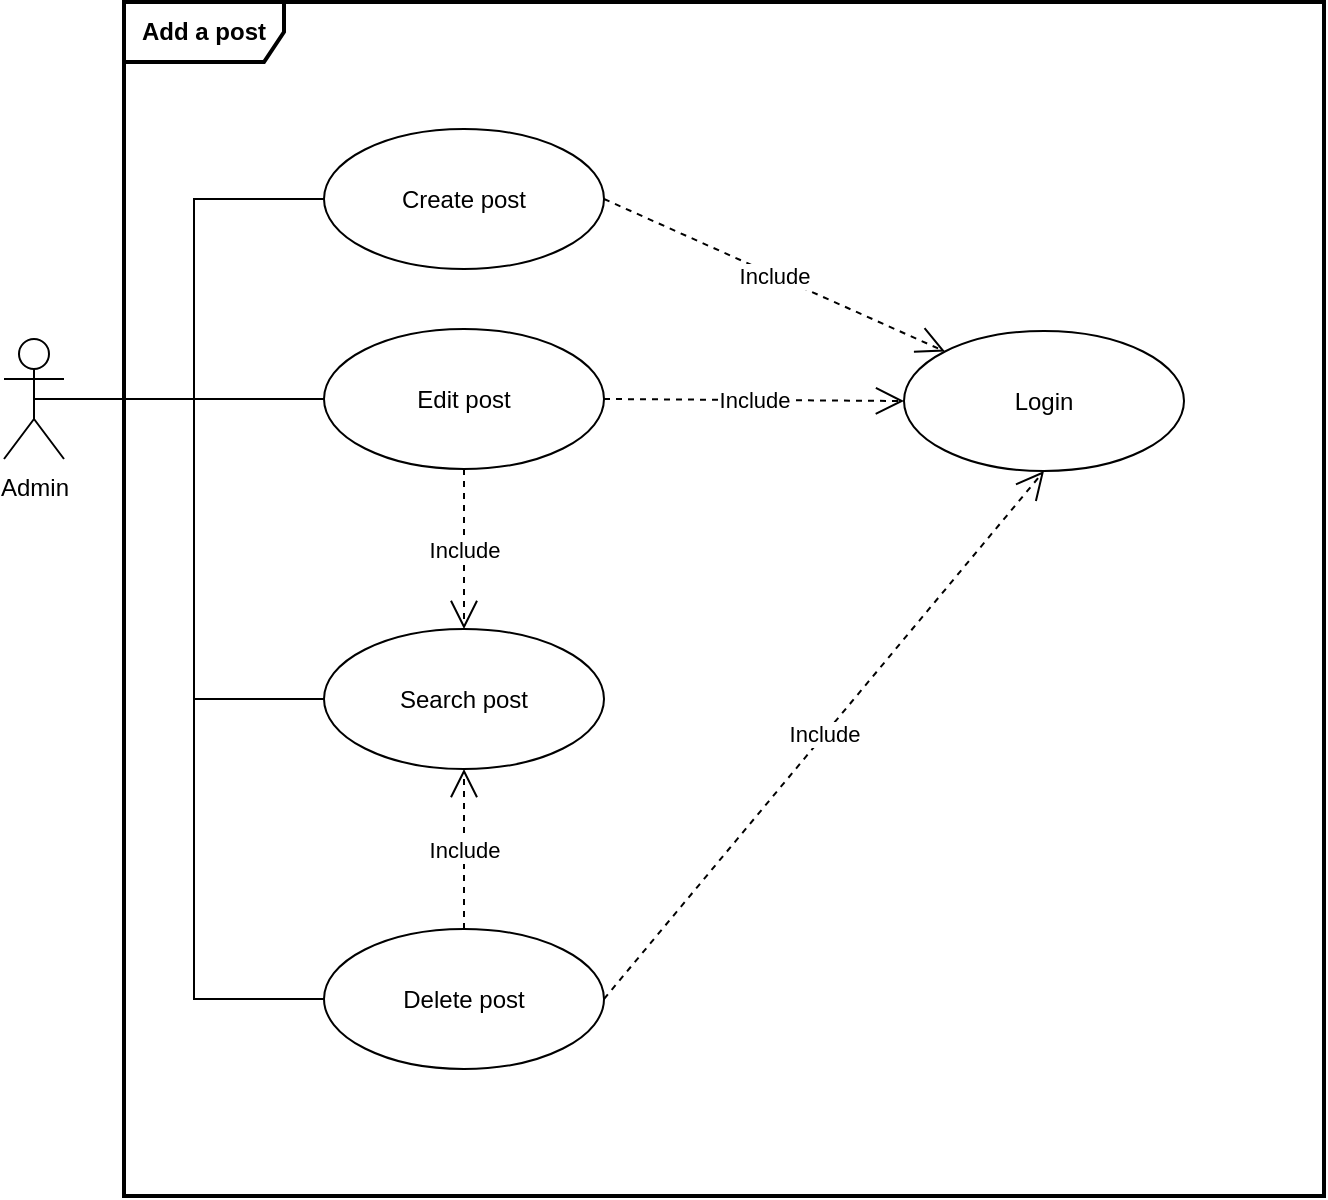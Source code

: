 <mxfile version="16.1.2" type="device" pages="7"><diagram id="f0m59UyX4XXk8T6lLft-" name="1-Use case - Add a post"><mxGraphModel dx="1422" dy="873" grid="1" gridSize="10" guides="1" tooltips="1" connect="1" arrows="1" fold="1" page="1" pageScale="1" pageWidth="827" pageHeight="1169" math="0" shadow="0"><root><mxCell id="6DKsoHw25dX94w_NEZeB-0"/><mxCell id="6DKsoHw25dX94w_NEZeB-1" parent="6DKsoHw25dX94w_NEZeB-0"/><mxCell id="6DKsoHw25dX94w_NEZeB-2" value="&lt;b&gt;Add a post&lt;/b&gt;" style="shape=umlFrame;whiteSpace=wrap;html=1;strokeWidth=2;width=80;height=30;" parent="6DKsoHw25dX94w_NEZeB-1" vertex="1"><mxGeometry x="120" y="43" width="600" height="597" as="geometry"/></mxCell><mxCell id="rr7lkaiJkXX8gv7BmYGH-1" value="Admin" style="shape=umlActor;verticalLabelPosition=bottom;verticalAlign=top;html=1;" parent="6DKsoHw25dX94w_NEZeB-1" vertex="1"><mxGeometry x="60" y="211.5" width="30" height="60" as="geometry"/></mxCell><mxCell id="bBP8XE8laNNLNXbJYFgu-1" value="Create post" style="ellipse;whiteSpace=wrap;html=1;" parent="6DKsoHw25dX94w_NEZeB-1" vertex="1"><mxGeometry x="220" y="106.5" width="140" height="70" as="geometry"/></mxCell><mxCell id="bBP8XE8laNNLNXbJYFgu-2" value="Edit post" style="ellipse;whiteSpace=wrap;html=1;" parent="6DKsoHw25dX94w_NEZeB-1" vertex="1"><mxGeometry x="220" y="206.5" width="140" height="70" as="geometry"/></mxCell><mxCell id="bBP8XE8laNNLNXbJYFgu-3" value="Delete post" style="ellipse;whiteSpace=wrap;html=1;" parent="6DKsoHw25dX94w_NEZeB-1" vertex="1"><mxGeometry x="220" y="506.5" width="140" height="70" as="geometry"/></mxCell><mxCell id="bBP8XE8laNNLNXbJYFgu-4" value="Login" style="ellipse;whiteSpace=wrap;html=1;" parent="6DKsoHw25dX94w_NEZeB-1" vertex="1"><mxGeometry x="510" y="207.5" width="140" height="70" as="geometry"/></mxCell><mxCell id="bBP8XE8laNNLNXbJYFgu-5" value="" style="endArrow=none;html=1;rounded=0;exitX=0.5;exitY=0.5;exitDx=0;exitDy=0;exitPerimeter=0;entryX=0;entryY=0.5;entryDx=0;entryDy=0;" parent="6DKsoHw25dX94w_NEZeB-1" source="rr7lkaiJkXX8gv7BmYGH-1" target="bBP8XE8laNNLNXbJYFgu-2" edge="1"><mxGeometry relative="1" as="geometry"><mxPoint x="80" y="236" as="sourcePoint"/><mxPoint x="240" y="236" as="targetPoint"/></mxGeometry></mxCell><mxCell id="bBP8XE8laNNLNXbJYFgu-6" value="" style="endArrow=none;html=1;rounded=0;exitX=0.5;exitY=0.5;exitDx=0;exitDy=0;exitPerimeter=0;entryX=0;entryY=0.5;entryDx=0;entryDy=0;edgeStyle=orthogonalEdgeStyle;" parent="6DKsoHw25dX94w_NEZeB-1" source="rr7lkaiJkXX8gv7BmYGH-1" target="bBP8XE8laNNLNXbJYFgu-1" edge="1"><mxGeometry relative="1" as="geometry"><mxPoint x="85" y="251.5" as="sourcePoint"/><mxPoint x="230" y="251.5" as="targetPoint"/></mxGeometry></mxCell><mxCell id="bBP8XE8laNNLNXbJYFgu-7" value="" style="endArrow=none;html=1;rounded=0;exitX=0.5;exitY=0.5;exitDx=0;exitDy=0;exitPerimeter=0;entryX=0;entryY=0.5;entryDx=0;entryDy=0;edgeStyle=orthogonalEdgeStyle;" parent="6DKsoHw25dX94w_NEZeB-1" source="rr7lkaiJkXX8gv7BmYGH-1" target="bBP8XE8laNNLNXbJYFgu-3" edge="1"><mxGeometry relative="1" as="geometry"><mxPoint x="85" y="251.5" as="sourcePoint"/><mxPoint x="230" y="151.5" as="targetPoint"/></mxGeometry></mxCell><mxCell id="bBP8XE8laNNLNXbJYFgu-8" value="Include" style="endArrow=open;endSize=12;dashed=1;html=1;rounded=0;endFill=0;entryX=0.5;entryY=1;entryDx=0;entryDy=0;exitX=1;exitY=0.5;exitDx=0;exitDy=0;" parent="6DKsoHw25dX94w_NEZeB-1" source="bBP8XE8laNNLNXbJYFgu-3" target="bBP8XE8laNNLNXbJYFgu-4" edge="1"><mxGeometry width="160" relative="1" as="geometry"><mxPoint x="330" y="416.5" as="sourcePoint"/><mxPoint x="490" y="416.5" as="targetPoint"/></mxGeometry></mxCell><mxCell id="bBP8XE8laNNLNXbJYFgu-9" value="Include" style="endArrow=open;endSize=12;dashed=1;html=1;rounded=0;endFill=0;entryX=0;entryY=0.5;entryDx=0;entryDy=0;exitX=1;exitY=0.5;exitDx=0;exitDy=0;" parent="6DKsoHw25dX94w_NEZeB-1" source="bBP8XE8laNNLNXbJYFgu-2" target="bBP8XE8laNNLNXbJYFgu-4" edge="1"><mxGeometry width="160" relative="1" as="geometry"><mxPoint x="370" y="351.5" as="sourcePoint"/><mxPoint x="520" y="246.5" as="targetPoint"/></mxGeometry></mxCell><mxCell id="bBP8XE8laNNLNXbJYFgu-10" value="Include" style="endArrow=open;endSize=12;dashed=1;html=1;rounded=0;endFill=0;entryX=0;entryY=0;entryDx=0;entryDy=0;exitX=1;exitY=0.5;exitDx=0;exitDy=0;" parent="6DKsoHw25dX94w_NEZeB-1" source="bBP8XE8laNNLNXbJYFgu-1" target="bBP8XE8laNNLNXbJYFgu-4" edge="1"><mxGeometry width="160" relative="1" as="geometry"><mxPoint x="370" y="251.5" as="sourcePoint"/><mxPoint x="520" y="252.5" as="targetPoint"/></mxGeometry></mxCell><mxCell id="bBP8XE8laNNLNXbJYFgu-11" value="Search post" style="ellipse;whiteSpace=wrap;html=1;" parent="6DKsoHw25dX94w_NEZeB-1" vertex="1"><mxGeometry x="220" y="356.5" width="140" height="70" as="geometry"/></mxCell><mxCell id="bBP8XE8laNNLNXbJYFgu-12" value="" style="endArrow=none;html=1;rounded=0;exitX=0.5;exitY=0.5;exitDx=0;exitDy=0;exitPerimeter=0;entryX=0;entryY=0.5;entryDx=0;entryDy=0;edgeStyle=orthogonalEdgeStyle;" parent="6DKsoHw25dX94w_NEZeB-1" source="rr7lkaiJkXX8gv7BmYGH-1" target="bBP8XE8laNNLNXbJYFgu-11" edge="1"><mxGeometry relative="1" as="geometry"><mxPoint x="330" y="416.5" as="sourcePoint"/><mxPoint x="490" y="416.5" as="targetPoint"/></mxGeometry></mxCell><mxCell id="bBP8XE8laNNLNXbJYFgu-13" value="Include" style="endArrow=open;endSize=12;dashed=1;html=1;rounded=0;endFill=0;entryX=0.5;entryY=0;entryDx=0;entryDy=0;exitX=0.5;exitY=1;exitDx=0;exitDy=0;" parent="6DKsoHw25dX94w_NEZeB-1" source="bBP8XE8laNNLNXbJYFgu-2" target="bBP8XE8laNNLNXbJYFgu-11" edge="1"><mxGeometry width="160" relative="1" as="geometry"><mxPoint x="370" y="251.5" as="sourcePoint"/><mxPoint x="520" y="252.5" as="targetPoint"/></mxGeometry></mxCell><mxCell id="bl2ID4yNLOf_Ut9JxHFP-0" value="Include" style="endArrow=open;endSize=12;dashed=1;html=1;rounded=0;endFill=0;entryX=0.5;entryY=1;entryDx=0;entryDy=0;exitX=0.5;exitY=0;exitDx=0;exitDy=0;" edge="1" parent="6DKsoHw25dX94w_NEZeB-1" source="bBP8XE8laNNLNXbJYFgu-3" target="bBP8XE8laNNLNXbJYFgu-11"><mxGeometry width="160" relative="1" as="geometry"><mxPoint x="300" y="286.5" as="sourcePoint"/><mxPoint x="300" y="366.5" as="targetPoint"/></mxGeometry></mxCell></root></mxGraphModel></diagram><diagram id="Sw7qoORyPijt-ea3zrP9" name="2-Use case - Add a comment"><mxGraphModel dx="1673" dy="1027" grid="1" gridSize="10" guides="1" tooltips="1" connect="1" arrows="1" fold="1" page="1" pageScale="1" pageWidth="827" pageHeight="1169" math="0" shadow="0"><root><mxCell id="0"/><mxCell id="1" parent="0"/><mxCell id="Y88QYffkHkzZoUYoO5hG-2" value="&lt;b&gt;Add a comment&lt;/b&gt;" style="shape=umlFrame;whiteSpace=wrap;html=1;width=110;height=40;strokeWidth=2;" parent="1" vertex="1"><mxGeometry x="120" y="20" width="640" height="660" as="geometry"/></mxCell><mxCell id="Y88QYffkHkzZoUYoO5hG-3" value="User" style="shape=umlActor;verticalLabelPosition=bottom;verticalAlign=top;html=1;" parent="1" vertex="1"><mxGeometry x="40" y="105" width="30" height="60" as="geometry"/></mxCell><mxCell id="Y88QYffkHkzZoUYoO5hG-4" value="Admin" style="shape=umlActor;verticalLabelPosition=bottom;verticalAlign=top;html=1;" parent="1" vertex="1"><mxGeometry x="40" y="395" width="30" height="60" as="geometry"/></mxCell><mxCell id="Y88QYffkHkzZoUYoO5hG-7" value="Comment post" style="ellipse;whiteSpace=wrap;html=1;" parent="1" vertex="1"><mxGeometry x="200" y="250" width="140" height="70" as="geometry"/></mxCell><mxCell id="Y88QYffkHkzZoUYoO5hG-8" value="Include" style="endArrow=open;endSize=12;dashed=1;html=1;rounded=0;exitX=1;exitY=0.5;exitDx=0;exitDy=0;entryX=0;entryY=0;entryDx=0;entryDy=0;" parent="1" source="Y88QYffkHkzZoUYoO5hG-7" target="Y88QYffkHkzZoUYoO5hG-10" edge="1"><mxGeometry width="160" relative="1" as="geometry"><mxPoint x="320" y="157" as="sourcePoint"/><mxPoint x="480" y="157" as="targetPoint"/></mxGeometry></mxCell><mxCell id="Y88QYffkHkzZoUYoO5hG-10" value="Log in" style="ellipse;whiteSpace=wrap;html=1;" parent="1" vertex="1"><mxGeometry x="570" y="290" width="140" height="70" as="geometry"/></mxCell><mxCell id="Y88QYffkHkzZoUYoO5hG-17" value="Valid and publish post&lt;br&gt;or not" style="ellipse;whiteSpace=wrap;html=1;" parent="1" vertex="1"><mxGeometry x="200" y="390" width="140" height="70" as="geometry"/></mxCell><mxCell id="Y88QYffkHkzZoUYoO5hG-18" value="Include" style="endArrow=open;endSize=12;dashed=1;html=1;rounded=0;exitX=1;exitY=0.5;exitDx=0;exitDy=0;entryX=0;entryY=0.5;entryDx=0;entryDy=0;" parent="1" source="Y88QYffkHkzZoUYoO5hG-17" target="Y88QYffkHkzZoUYoO5hG-10" edge="1"><mxGeometry width="160" relative="1" as="geometry"><mxPoint x="350" y="182" as="sourcePoint"/><mxPoint x="588.235" y="245.529" as="targetPoint"/></mxGeometry></mxCell><mxCell id="Y88QYffkHkzZoUYoO5hG-24" value="Include" style="endArrow=open;endSize=12;dashed=1;html=1;rounded=0;exitX=0.5;exitY=1;exitDx=0;exitDy=0;entryX=0.5;entryY=0;entryDx=0;entryDy=0;" parent="1" source="Y88QYffkHkzZoUYoO5hG-7" target="Y88QYffkHkzZoUYoO5hG-17" edge="1"><mxGeometry width="160" relative="1" as="geometry"><mxPoint x="350" y="407" as="sourcePoint"/><mxPoint x="270" y="346" as="targetPoint"/></mxGeometry></mxCell><mxCell id="Y88QYffkHkzZoUYoO5hG-26" value="" style="endArrow=none;html=1;rounded=0;exitX=0.5;exitY=0.5;exitDx=0;exitDy=0;exitPerimeter=0;entryX=0;entryY=0.5;entryDx=0;entryDy=0;" parent="1" source="Y88QYffkHkzZoUYoO5hG-4" target="Y88QYffkHkzZoUYoO5hG-17" edge="1"><mxGeometry relative="1" as="geometry"><mxPoint x="80" y="424.5" as="sourcePoint"/><mxPoint x="240" y="424.5" as="targetPoint"/></mxGeometry></mxCell><mxCell id="Y88QYffkHkzZoUYoO5hG-30" value="Include" style="endArrow=open;endSize=12;dashed=1;html=1;rounded=0;exitX=0.5;exitY=1;exitDx=0;exitDy=0;entryX=0.5;entryY=0;entryDx=0;entryDy=0;" parent="1" source="Y88QYffkHkzZoUYoO5hG-10" target="Y88QYffkHkzZoUYoO5hG-31" edge="1"><mxGeometry width="160" relative="1" as="geometry"><mxPoint x="350" y="182" as="sourcePoint"/><mxPoint x="588.235" y="245.529" as="targetPoint"/></mxGeometry></mxCell><mxCell id="Y88QYffkHkzZoUYoO5hG-31" value="Register" style="ellipse;whiteSpace=wrap;html=1;" parent="1" vertex="1"><mxGeometry x="490" y="470" width="140" height="70" as="geometry"/></mxCell><mxCell id="Y88QYffkHkzZoUYoO5hG-32" value="Find post" style="ellipse;whiteSpace=wrap;html=1;" parent="1" vertex="1"><mxGeometry x="200" y="100" width="140" height="70" as="geometry"/></mxCell><mxCell id="Y88QYffkHkzZoUYoO5hG-33" value="" style="endArrow=none;html=1;rounded=0;exitX=0;exitY=0.5;exitDx=0;exitDy=0;entryX=0.5;entryY=0.5;entryDx=0;entryDy=0;entryPerimeter=0;" parent="1" edge="1"><mxGeometry relative="1" as="geometry"><mxPoint x="200" y="134.86" as="sourcePoint"/><mxPoint x="55" y="134.86" as="targetPoint"/></mxGeometry></mxCell><mxCell id="Y88QYffkHkzZoUYoO5hG-35" value="" style="endArrow=none;endFill=0;endSize=12;html=1;rounded=0;startArrow=block;startFill=0;" parent="1" edge="1"><mxGeometry width="160" relative="1" as="geometry"><mxPoint x="55" y="200" as="sourcePoint"/><mxPoint x="55" y="390" as="targetPoint"/></mxGeometry></mxCell><mxCell id="l0FPTr7uaK9i5vfGM48Y-1" value="Include" style="endArrow=open;endSize=12;dashed=1;html=1;rounded=0;exitX=0.5;exitY=0;exitDx=0;exitDy=0;entryX=0.5;entryY=1;entryDx=0;entryDy=0;" edge="1" parent="1" source="Y88QYffkHkzZoUYoO5hG-7" target="Y88QYffkHkzZoUYoO5hG-32"><mxGeometry width="160" relative="1" as="geometry"><mxPoint x="280" y="300" as="sourcePoint"/><mxPoint x="280" y="400" as="targetPoint"/></mxGeometry></mxCell><mxCell id="l0FPTr7uaK9i5vfGM48Y-2" value="Include" style="endArrow=open;endSize=12;dashed=1;html=1;rounded=0;exitX=0.5;exitY=1;exitDx=0;exitDy=0;entryX=0.5;entryY=0;entryDx=0;entryDy=0;" edge="1" parent="1" source="Y88QYffkHkzZoUYoO5hG-17" target="l0FPTr7uaK9i5vfGM48Y-3"><mxGeometry width="160" relative="1" as="geometry"><mxPoint x="280" y="330" as="sourcePoint"/><mxPoint x="280" y="400" as="targetPoint"/></mxGeometry></mxCell><mxCell id="l0FPTr7uaK9i5vfGM48Y-3" value="Find post" style="ellipse;whiteSpace=wrap;html=1;" vertex="1" parent="1"><mxGeometry x="200" y="530" width="140" height="70" as="geometry"/></mxCell></root></mxGraphModel></diagram><diagram id="ai9F23J2O39Jescx__qZ" name="3-Use case - Update profile"><mxGraphModel dx="1422" dy="873" grid="1" gridSize="10" guides="1" tooltips="1" connect="1" arrows="1" fold="1" page="1" pageScale="1" pageWidth="827" pageHeight="1169" math="0" shadow="0"><root><mxCell id="_XO8HXPQD_3vt5-NEJcq-0"/><mxCell id="_XO8HXPQD_3vt5-NEJcq-1" parent="_XO8HXPQD_3vt5-NEJcq-0"/><mxCell id="p0k_WzCfFiPPjcZFIVW3-0" value="&lt;b&gt;Update profile&lt;/b&gt;" style="shape=umlFrame;whiteSpace=wrap;html=1;width=110;height=40;strokeWidth=2;" vertex="1" parent="_XO8HXPQD_3vt5-NEJcq-1"><mxGeometry x="120" y="20" width="600" height="580" as="geometry"/></mxCell><mxCell id="wOLpGWkudcbO7koPj80c-0" value="Admin" style="shape=umlActor;verticalLabelPosition=bottom;verticalAlign=top;html=1;" vertex="1" parent="_XO8HXPQD_3vt5-NEJcq-1"><mxGeometry x="50" y="285" width="30" height="60" as="geometry"/></mxCell><mxCell id="IO57Pa2uxEL5OrlIlOMr-0" value="Update lastname / firstname" style="ellipse;whiteSpace=wrap;html=1;strokeWidth=1;" vertex="1" parent="_XO8HXPQD_3vt5-NEJcq-1"><mxGeometry x="204" y="480" width="140" height="70" as="geometry"/></mxCell><mxCell id="IO57Pa2uxEL5OrlIlOMr-1" value="Update logo / profile picture" style="ellipse;whiteSpace=wrap;html=1;strokeWidth=1;" vertex="1" parent="_XO8HXPQD_3vt5-NEJcq-1"><mxGeometry x="204" y="280" width="140" height="70" as="geometry"/></mxCell><mxCell id="IO57Pa2uxEL5OrlIlOMr-2" value="Update tagline" style="ellipse;whiteSpace=wrap;html=1;strokeWidth=1;" vertex="1" parent="_XO8HXPQD_3vt5-NEJcq-1"><mxGeometry x="204" y="380" width="140" height="70" as="geometry"/></mxCell><mxCell id="IO57Pa2uxEL5OrlIlOMr-3" value="Update CV url" style="ellipse;whiteSpace=wrap;html=1;strokeWidth=1;" vertex="1" parent="_XO8HXPQD_3vt5-NEJcq-1"><mxGeometry x="204" y="80" width="140" height="70" as="geometry"/></mxCell><mxCell id="IO57Pa2uxEL5OrlIlOMr-4" value="Update socials &lt;br&gt;networks url" style="ellipse;whiteSpace=wrap;html=1;strokeWidth=1;" vertex="1" parent="_XO8HXPQD_3vt5-NEJcq-1"><mxGeometry x="204" y="180" width="140" height="70" as="geometry"/></mxCell><mxCell id="IO57Pa2uxEL5OrlIlOMr-5" value="" style="endArrow=none;html=1;rounded=0;exitX=0.5;exitY=0.5;exitDx=0;exitDy=0;exitPerimeter=0;entryX=0;entryY=0.5;entryDx=0;entryDy=0;edgeStyle=orthogonalEdgeStyle;" edge="1" parent="_XO8HXPQD_3vt5-NEJcq-1" source="wOLpGWkudcbO7koPj80c-0" target="IO57Pa2uxEL5OrlIlOMr-1"><mxGeometry relative="1" as="geometry"><mxPoint x="160" y="365" as="sourcePoint"/><mxPoint x="320" y="365" as="targetPoint"/></mxGeometry></mxCell><mxCell id="IO57Pa2uxEL5OrlIlOMr-6" value="" style="endArrow=none;html=1;rounded=0;entryX=0;entryY=0.5;entryDx=0;entryDy=0;exitX=0.5;exitY=0.5;exitDx=0;exitDy=0;exitPerimeter=0;edgeStyle=orthogonalEdgeStyle;" edge="1" parent="_XO8HXPQD_3vt5-NEJcq-1" source="wOLpGWkudcbO7koPj80c-0" target="IO57Pa2uxEL5OrlIlOMr-4"><mxGeometry relative="1" as="geometry"><mxPoint x="330" y="440" as="sourcePoint"/><mxPoint x="490" y="440" as="targetPoint"/></mxGeometry></mxCell><mxCell id="IO57Pa2uxEL5OrlIlOMr-7" value="" style="endArrow=none;html=1;rounded=0;entryX=0;entryY=0.5;entryDx=0;entryDy=0;exitX=0.5;exitY=0.5;exitDx=0;exitDy=0;exitPerimeter=0;edgeStyle=orthogonalEdgeStyle;" edge="1" parent="_XO8HXPQD_3vt5-NEJcq-1" source="wOLpGWkudcbO7koPj80c-0" target="IO57Pa2uxEL5OrlIlOMr-2"><mxGeometry relative="1" as="geometry"><mxPoint x="75" y="325" as="sourcePoint"/><mxPoint x="214" y="225" as="targetPoint"/></mxGeometry></mxCell><mxCell id="IO57Pa2uxEL5OrlIlOMr-8" value="" style="endArrow=none;html=1;rounded=0;entryX=0;entryY=0.5;entryDx=0;entryDy=0;exitX=0.5;exitY=0.5;exitDx=0;exitDy=0;exitPerimeter=0;edgeStyle=orthogonalEdgeStyle;" edge="1" parent="_XO8HXPQD_3vt5-NEJcq-1" source="wOLpGWkudcbO7koPj80c-0" target="IO57Pa2uxEL5OrlIlOMr-0"><mxGeometry relative="1" as="geometry"><mxPoint x="75" y="325" as="sourcePoint"/><mxPoint x="220" y="425" as="targetPoint"/></mxGeometry></mxCell><mxCell id="IO57Pa2uxEL5OrlIlOMr-9" value="" style="endArrow=none;html=1;rounded=0;entryX=0;entryY=0.5;entryDx=0;entryDy=0;exitX=0.5;exitY=0.5;exitDx=0;exitDy=0;exitPerimeter=0;edgeStyle=orthogonalEdgeStyle;" edge="1" parent="_XO8HXPQD_3vt5-NEJcq-1" source="wOLpGWkudcbO7koPj80c-0" target="IO57Pa2uxEL5OrlIlOMr-3"><mxGeometry relative="1" as="geometry"><mxPoint x="75" y="325" as="sourcePoint"/><mxPoint x="220" y="525" as="targetPoint"/></mxGeometry></mxCell><mxCell id="IO57Pa2uxEL5OrlIlOMr-10" value="Access admin &lt;br&gt;dashboard" style="ellipse;whiteSpace=wrap;html=1;strokeWidth=1;" vertex="1" parent="_XO8HXPQD_3vt5-NEJcq-1"><mxGeometry x="430" y="280" width="140" height="70" as="geometry"/></mxCell><mxCell id="IO57Pa2uxEL5OrlIlOMr-11" value="Include" style="endArrow=open;endSize=12;dashed=1;html=1;rounded=0;exitX=1;exitY=0.5;exitDx=0;exitDy=0;entryX=0.5;entryY=0;entryDx=0;entryDy=0;" edge="1" parent="_XO8HXPQD_3vt5-NEJcq-1" source="IO57Pa2uxEL5OrlIlOMr-3" target="IO57Pa2uxEL5OrlIlOMr-10"><mxGeometry width="160" relative="1" as="geometry"><mxPoint x="330" y="430" as="sourcePoint"/><mxPoint x="490" y="430" as="targetPoint"/></mxGeometry></mxCell><mxCell id="IO57Pa2uxEL5OrlIlOMr-12" value="Include" style="endArrow=open;endSize=12;dashed=1;html=1;rounded=0;exitX=1;exitY=0.5;exitDx=0;exitDy=0;entryX=0;entryY=0;entryDx=0;entryDy=0;" edge="1" parent="_XO8HXPQD_3vt5-NEJcq-1" source="IO57Pa2uxEL5OrlIlOMr-4" target="IO57Pa2uxEL5OrlIlOMr-10"><mxGeometry width="160" relative="1" as="geometry"><mxPoint x="354" y="125" as="sourcePoint"/><mxPoint x="510" y="290" as="targetPoint"/></mxGeometry></mxCell><mxCell id="IO57Pa2uxEL5OrlIlOMr-13" value="Include" style="endArrow=open;endSize=12;dashed=1;html=1;rounded=0;exitX=1;exitY=0.5;exitDx=0;exitDy=0;entryX=0;entryY=0.5;entryDx=0;entryDy=0;" edge="1" parent="_XO8HXPQD_3vt5-NEJcq-1" source="IO57Pa2uxEL5OrlIlOMr-1" target="IO57Pa2uxEL5OrlIlOMr-10"><mxGeometry width="160" relative="1" as="geometry"><mxPoint x="354" y="225" as="sourcePoint"/><mxPoint x="460.503" y="300.251" as="targetPoint"/></mxGeometry></mxCell><mxCell id="IO57Pa2uxEL5OrlIlOMr-14" value="Include" style="endArrow=open;endSize=12;dashed=1;html=1;rounded=0;exitX=1;exitY=0.5;exitDx=0;exitDy=0;entryX=0;entryY=1;entryDx=0;entryDy=0;" edge="1" parent="_XO8HXPQD_3vt5-NEJcq-1" source="IO57Pa2uxEL5OrlIlOMr-2" target="IO57Pa2uxEL5OrlIlOMr-10"><mxGeometry width="160" relative="1" as="geometry"><mxPoint x="354" y="325" as="sourcePoint"/><mxPoint x="440" y="325" as="targetPoint"/></mxGeometry></mxCell><mxCell id="IO57Pa2uxEL5OrlIlOMr-15" value="Include" style="endArrow=open;endSize=12;dashed=1;html=1;rounded=0;exitX=1;exitY=0.5;exitDx=0;exitDy=0;entryX=0.5;entryY=1;entryDx=0;entryDy=0;" edge="1" parent="_XO8HXPQD_3vt5-NEJcq-1" source="IO57Pa2uxEL5OrlIlOMr-0" target="IO57Pa2uxEL5OrlIlOMr-10"><mxGeometry width="160" relative="1" as="geometry"><mxPoint x="354" y="425" as="sourcePoint"/><mxPoint x="460.503" y="349.749" as="targetPoint"/></mxGeometry></mxCell><mxCell id="IO57Pa2uxEL5OrlIlOMr-16" value="Include" style="endArrow=open;endSize=12;dashed=1;html=1;rounded=0;exitX=1;exitY=0;exitDx=0;exitDy=0;entryX=0.5;entryY=1;entryDx=0;entryDy=0;" edge="1" parent="_XO8HXPQD_3vt5-NEJcq-1" source="IO57Pa2uxEL5OrlIlOMr-10" target="IO57Pa2uxEL5OrlIlOMr-17"><mxGeometry width="160" relative="1" as="geometry"><mxPoint x="354" y="325" as="sourcePoint"/><mxPoint x="440" y="325" as="targetPoint"/></mxGeometry></mxCell><mxCell id="IO57Pa2uxEL5OrlIlOMr-17" value="Login" style="ellipse;whiteSpace=wrap;html=1;strokeWidth=1;" vertex="1" parent="_XO8HXPQD_3vt5-NEJcq-1"><mxGeometry x="550" y="140" width="140" height="70" as="geometry"/></mxCell></root></mxGraphModel></diagram><diagram id="eC-6JnDmUxsPD_PhaU3l" name="4-Sequence diagram - Add a post"><mxGraphModel dx="981" dy="602" grid="1" gridSize="10" guides="1" tooltips="1" connect="1" arrows="1" fold="1" page="1" pageScale="1" pageWidth="827" pageHeight="1169" math="0" shadow="0"><root><mxCell id="brqWUkC3irDhE1S2QIGh-0"/><mxCell id="brqWUkC3irDhE1S2QIGh-1" parent="brqWUkC3irDhE1S2QIGh-0"/><mxCell id="RYUsw-86s8kyvDp440Hq-1" value="" style="shape=umlLifeline;participant=umlActor;perimeter=lifelinePerimeter;whiteSpace=wrap;html=1;container=1;collapsible=0;recursiveResize=0;verticalAlign=top;spacingTop=36;outlineConnect=0;strokeWidth=1;" vertex="1" parent="brqWUkC3irDhE1S2QIGh-1"><mxGeometry x="141" y="90" width="20" height="930" as="geometry"/></mxCell><mxCell id="AQNA0blqvMLty4oz0Igg-2" value="" style="html=1;points=[];perimeter=orthogonalPerimeter;strokeWidth=1;" vertex="1" parent="RYUsw-86s8kyvDp440Hq-1"><mxGeometry x="5" y="80" width="10" height="80" as="geometry"/></mxCell><mxCell id="o1nZzejRYdKS4y2njN4r-15" value="" style="html=1;points=[];perimeter=orthogonalPerimeter;strokeWidth=1;" vertex="1" parent="RYUsw-86s8kyvDp440Hq-1"><mxGeometry x="5" y="660.24" width="10" height="80" as="geometry"/></mxCell><mxCell id="o1nZzejRYdKS4y2njN4r-16" value="" style="html=1;points=[];perimeter=orthogonalPerimeter;strokeWidth=1;" vertex="1" parent="RYUsw-86s8kyvDp440Hq-1"><mxGeometry x="269" y="660.24" width="10" height="80" as="geometry"/></mxCell><mxCell id="o1nZzejRYdKS4y2njN4r-17" value="8. Search post" style="html=1;verticalAlign=bottom;endArrow=block;entryX=0;entryY=0;rounded=0;exitX=1.028;exitY=-0.003;exitDx=0;exitDy=0;exitPerimeter=0;" edge="1" parent="RYUsw-86s8kyvDp440Hq-1" source="o1nZzejRYdKS4y2njN4r-15" target="o1nZzejRYdKS4y2njN4r-16"><mxGeometry relative="1" as="geometry"><mxPoint x="200" y="660.24" as="sourcePoint"/></mxGeometry></mxCell><mxCell id="o1nZzejRYdKS4y2njN4r-18" value="9. Post found" style="html=1;verticalAlign=bottom;endArrow=open;dashed=1;endSize=8;exitX=0;exitY=0.95;rounded=0;entryX=0.972;entryY=0.949;entryDx=0;entryDy=0;entryPerimeter=0;" edge="1" parent="RYUsw-86s8kyvDp440Hq-1" source="o1nZzejRYdKS4y2njN4r-16" target="o1nZzejRYdKS4y2njN4r-15"><mxGeometry relative="1" as="geometry"><mxPoint x="200" y="736.24" as="targetPoint"/></mxGeometry></mxCell><mxCell id="o1nZzejRYdKS4y2njN4r-19" value="" style="html=1;points=[];perimeter=orthogonalPerimeter;strokeWidth=1;" vertex="1" parent="RYUsw-86s8kyvDp440Hq-1"><mxGeometry x="5" y="770.24" width="10" height="80" as="geometry"/></mxCell><mxCell id="o1nZzejRYdKS4y2njN4r-20" value="" style="html=1;points=[];perimeter=orthogonalPerimeter;strokeWidth=1;" vertex="1" parent="RYUsw-86s8kyvDp440Hq-1"><mxGeometry x="269" y="770.24" width="10" height="80" as="geometry"/></mxCell><mxCell id="o1nZzejRYdKS4y2njN4r-21" value="10. Delete post" style="html=1;verticalAlign=bottom;endArrow=block;entryX=0;entryY=0;rounded=0;exitX=1.028;exitY=-0.003;exitDx=0;exitDy=0;exitPerimeter=0;" edge="1" parent="RYUsw-86s8kyvDp440Hq-1" source="o1nZzejRYdKS4y2njN4r-19" target="o1nZzejRYdKS4y2njN4r-20"><mxGeometry relative="1" as="geometry"><mxPoint x="200" y="770.24" as="sourcePoint"/></mxGeometry></mxCell><mxCell id="o1nZzejRYdKS4y2njN4r-22" value="11. Post deleted" style="html=1;verticalAlign=bottom;endArrow=open;dashed=1;endSize=8;exitX=0;exitY=0.95;rounded=0;entryX=0.972;entryY=0.949;entryDx=0;entryDy=0;entryPerimeter=0;" edge="1" parent="RYUsw-86s8kyvDp440Hq-1" source="o1nZzejRYdKS4y2njN4r-20" target="o1nZzejRYdKS4y2njN4r-19"><mxGeometry relative="1" as="geometry"><mxPoint x="200" y="846.24" as="targetPoint"/></mxGeometry></mxCell><mxCell id="AQNA0blqvMLty4oz0Igg-3" value="" style="html=1;points=[];perimeter=orthogonalPerimeter;strokeWidth=1;" vertex="1" parent="brqWUkC3irDhE1S2QIGh-1"><mxGeometry x="156" y="190" width="10" height="40" as="geometry"/></mxCell><mxCell id="AQNA0blqvMLty4oz0Igg-4" value="1. Login" style="edgeStyle=orthogonalEdgeStyle;html=1;align=left;spacingLeft=2;endArrow=block;rounded=0;entryX=1;entryY=0;" edge="1" parent="brqWUkC3irDhE1S2QIGh-1"><mxGeometry relative="1" as="geometry"><mxPoint x="156" y="170" as="sourcePoint"/><Array as="points"><mxPoint x="186" y="170"/></Array><mxPoint x="163.5" y="190" as="targetPoint"/></mxGeometry></mxCell><mxCell id="jlLZkJN6LQEJ1ZwJu0rV-0" value="&lt;b&gt;Add a post&lt;/b&gt;" style="shape=umlFrame;whiteSpace=wrap;html=1;strokeWidth=2;width=80;height=30;" vertex="1" parent="brqWUkC3irDhE1S2QIGh-1"><mxGeometry x="20" y="10" width="510" height="1010" as="geometry"/></mxCell><mxCell id="AQNA0blqvMLty4oz0Igg-0" value="&lt;b&gt;opt&lt;/b&gt; if is not login" style="shape=umlFrame;whiteSpace=wrap;html=1;strokeWidth=1;width=70;height=40;" vertex="1" parent="brqWUkC3irDhE1S2QIGh-1"><mxGeometry x="61" y="140" width="210" height="130" as="geometry"/></mxCell><mxCell id="AQNA0blqvMLty4oz0Igg-5" value=":Post" style="shape=umlLifeline;perimeter=lifelinePerimeter;whiteSpace=wrap;html=1;container=1;collapsible=0;recursiveResize=0;outlineConnect=0;strokeWidth=1;" vertex="1" parent="brqWUkC3irDhE1S2QIGh-1"><mxGeometry x="365" y="90" width="100" height="930" as="geometry"/></mxCell><mxCell id="o1nZzejRYdKS4y2njN4r-14" value="&lt;b&gt;loop&lt;/b&gt;&amp;nbsp;delete a post" style="shape=umlFrame;whiteSpace=wrap;html=1;strokeWidth=1;width=70;height=40;" vertex="1" parent="brqWUkC3irDhE1S2QIGh-1"><mxGeometry x="60" y="710" width="430" height="250" as="geometry"/></mxCell><mxCell id="RYUsw-86s8kyvDp440Hq-2" value=": Admin" style="text;align=center;fontStyle=1;verticalAlign=middle;spacingLeft=3;spacingRight=3;strokeColor=none;rotatable=0;points=[[0,0.5],[1,0.5]];portConstraint=eastwest;" vertex="1" parent="brqWUkC3irDhE1S2QIGh-1"><mxGeometry x="111" y="60" width="80" height="26" as="geometry"/></mxCell><mxCell id="o1nZzejRYdKS4y2njN4r-0" value="&lt;b&gt;loop&lt;/b&gt;&amp;nbsp;create a post" style="shape=umlFrame;whiteSpace=wrap;html=1;strokeWidth=1;width=70;height=40;" vertex="1" parent="brqWUkC3irDhE1S2QIGh-1"><mxGeometry x="60" y="290" width="430" height="130" as="geometry"/></mxCell><mxCell id="o1nZzejRYdKS4y2njN4r-1" value="" style="html=1;points=[];perimeter=orthogonalPerimeter;strokeWidth=1;" vertex="1" parent="brqWUkC3irDhE1S2QIGh-1"><mxGeometry x="146" y="320" width="10" height="80" as="geometry"/></mxCell><mxCell id="o1nZzejRYdKS4y2njN4r-2" value="" style="html=1;points=[];perimeter=orthogonalPerimeter;strokeWidth=1;" vertex="1" parent="brqWUkC3irDhE1S2QIGh-1"><mxGeometry x="411" y="320" width="10" height="80" as="geometry"/></mxCell><mxCell id="o1nZzejRYdKS4y2njN4r-3" value="2. Create post" style="html=1;verticalAlign=bottom;endArrow=block;entryX=0;entryY=0;rounded=0;exitX=0.9;exitY=0;exitDx=0;exitDy=0;exitPerimeter=0;" edge="1" target="o1nZzejRYdKS4y2njN4r-2" parent="brqWUkC3irDhE1S2QIGh-1" source="o1nZzejRYdKS4y2njN4r-1"><mxGeometry relative="1" as="geometry"><mxPoint x="341" y="320" as="sourcePoint"/></mxGeometry></mxCell><mxCell id="o1nZzejRYdKS4y2njN4r-4" value="3. Post created" style="html=1;verticalAlign=bottom;endArrow=open;dashed=1;endSize=8;exitX=0;exitY=0.95;rounded=0;entryX=1.033;entryY=0.95;entryDx=0;entryDy=0;entryPerimeter=0;" edge="1" source="o1nZzejRYdKS4y2njN4r-2" parent="brqWUkC3irDhE1S2QIGh-1" target="o1nZzejRYdKS4y2njN4r-1"><mxGeometry relative="1" as="geometry"><mxPoint x="161" y="396" as="targetPoint"/></mxGeometry></mxCell><mxCell id="o1nZzejRYdKS4y2njN4r-5" value="&lt;b&gt;loop&lt;/b&gt;&amp;nbsp;edit a post" style="shape=umlFrame;whiteSpace=wrap;html=1;strokeWidth=1;width=70;height=40;" vertex="1" parent="brqWUkC3irDhE1S2QIGh-1"><mxGeometry x="61" y="440" width="430" height="250" as="geometry"/></mxCell><mxCell id="o1nZzejRYdKS4y2njN4r-6" value="" style="html=1;points=[];perimeter=orthogonalPerimeter;strokeWidth=1;" vertex="1" parent="brqWUkC3irDhE1S2QIGh-1"><mxGeometry x="146" y="480" width="10" height="80" as="geometry"/></mxCell><mxCell id="o1nZzejRYdKS4y2njN4r-7" value="" style="html=1;points=[];perimeter=orthogonalPerimeter;strokeWidth=1;" vertex="1" parent="brqWUkC3irDhE1S2QIGh-1"><mxGeometry x="146" y="580" width="10" height="80" as="geometry"/></mxCell><mxCell id="o1nZzejRYdKS4y2njN4r-8" value="" style="html=1;points=[];perimeter=orthogonalPerimeter;strokeWidth=1;" vertex="1" parent="brqWUkC3irDhE1S2QIGh-1"><mxGeometry x="410" y="480" width="10" height="80" as="geometry"/></mxCell><mxCell id="o1nZzejRYdKS4y2njN4r-9" value="4. Search post" style="html=1;verticalAlign=bottom;endArrow=block;entryX=0;entryY=0;rounded=0;exitX=1.028;exitY=-0.003;exitDx=0;exitDy=0;exitPerimeter=0;" edge="1" target="o1nZzejRYdKS4y2njN4r-8" parent="brqWUkC3irDhE1S2QIGh-1" source="o1nZzejRYdKS4y2njN4r-6"><mxGeometry relative="1" as="geometry"><mxPoint x="341" y="480" as="sourcePoint"/></mxGeometry></mxCell><mxCell id="o1nZzejRYdKS4y2njN4r-10" value="5. Post found" style="html=1;verticalAlign=bottom;endArrow=open;dashed=1;endSize=8;exitX=0;exitY=0.95;rounded=0;entryX=0.972;entryY=0.949;entryDx=0;entryDy=0;entryPerimeter=0;" edge="1" source="o1nZzejRYdKS4y2njN4r-8" parent="brqWUkC3irDhE1S2QIGh-1" target="o1nZzejRYdKS4y2njN4r-6"><mxGeometry relative="1" as="geometry"><mxPoint x="341" y="556" as="targetPoint"/></mxGeometry></mxCell><mxCell id="o1nZzejRYdKS4y2njN4r-11" value="" style="html=1;points=[];perimeter=orthogonalPerimeter;strokeWidth=1;" vertex="1" parent="brqWUkC3irDhE1S2QIGh-1"><mxGeometry x="410" y="580" width="10" height="80" as="geometry"/></mxCell><mxCell id="o1nZzejRYdKS4y2njN4r-12" value="6. Edit post" style="html=1;verticalAlign=bottom;endArrow=block;entryX=0;entryY=0;rounded=0;exitX=0.944;exitY=0.001;exitDx=0;exitDy=0;exitPerimeter=0;" edge="1" target="o1nZzejRYdKS4y2njN4r-11" parent="brqWUkC3irDhE1S2QIGh-1" source="o1nZzejRYdKS4y2njN4r-7"><mxGeometry relative="1" as="geometry"><mxPoint x="161" y="580" as="sourcePoint"/></mxGeometry></mxCell><mxCell id="o1nZzejRYdKS4y2njN4r-13" value="7. Post edited" style="html=1;verticalAlign=bottom;endArrow=open;dashed=1;endSize=8;exitX=0;exitY=0.95;rounded=0;entryX=0.972;entryY=0.945;entryDx=0;entryDy=0;entryPerimeter=0;" edge="1" source="o1nZzejRYdKS4y2njN4r-11" parent="brqWUkC3irDhE1S2QIGh-1" target="o1nZzejRYdKS4y2njN4r-7"><mxGeometry relative="1" as="geometry"><mxPoint x="340" y="656" as="targetPoint"/></mxGeometry></mxCell></root></mxGraphModel></diagram><diagram id="D_msA5YgWkNL6EcKQ0wb" name="5-Sequence diagram - Add a comment"><mxGraphModel dx="2324" dy="2088" grid="1" gridSize="10" guides="1" tooltips="1" connect="1" arrows="1" fold="1" page="1" pageScale="1" pageWidth="827" pageHeight="1169" math="0" shadow="0"><root><mxCell id="ZFZ1o_myYT2IcQPyOH09-0"/><mxCell id="ZFZ1o_myYT2IcQPyOH09-1" parent="ZFZ1o_myYT2IcQPyOH09-0"/><mxCell id="8_8ogJkYfOB_sH-D4lse-0" value="&lt;b&gt;Add a comment&lt;/b&gt;" style="shape=umlFrame;whiteSpace=wrap;html=1;width=110;height=40;strokeWidth=2;" vertex="1" parent="ZFZ1o_myYT2IcQPyOH09-1"><mxGeometry x="-60" y="-1140" width="960" height="800" as="geometry"/></mxCell><mxCell id="76hHa-Q7d67HDUVDp-tQ-0" value="" style="shape=umlLifeline;participant=umlActor;perimeter=lifelinePerimeter;whiteSpace=wrap;html=1;container=1;collapsible=0;recursiveResize=0;verticalAlign=top;spacingTop=36;outlineConnect=0;strokeWidth=1;" vertex="1" parent="ZFZ1o_myYT2IcQPyOH09-1"><mxGeometry x="90" y="-1090" width="20" height="750" as="geometry"/></mxCell><mxCell id="UHAWdb0bhWTGnUad1Age-4" value="&lt;b&gt;loop&lt;/b&gt; add a comment" style="shape=umlFrame;whiteSpace=wrap;html=1;strokeWidth=1;width=70;height=30;" vertex="1" parent="ZFZ1o_myYT2IcQPyOH09-1"><mxGeometry x="-10" y="-720" width="860" height="260" as="geometry"/></mxCell><mxCell id="L1zJ9k6uwiZ9wVVIPuBG-1" value=":Post" style="shape=umlLifeline;perimeter=lifelinePerimeter;whiteSpace=wrap;html=1;container=1;collapsible=0;recursiveResize=0;outlineConnect=0;strokeWidth=1;" vertex="1" parent="ZFZ1o_myYT2IcQPyOH09-1"><mxGeometry x="314" y="-1090" width="100" height="750" as="geometry"/></mxCell><mxCell id="UHAWdb0bhWTGnUad1Age-0" value="" style="html=1;points=[];perimeter=orthogonalPerimeter;strokeWidth=1;" vertex="1" parent="L1zJ9k6uwiZ9wVVIPuBG-1"><mxGeometry x="-219" y="430.24" width="10" height="159.76" as="geometry"/></mxCell><mxCell id="UHAWdb0bhWTGnUad1Age-2" value="3. Search post" style="html=1;verticalAlign=bottom;endArrow=block;entryX=0;entryY=0;rounded=0;exitX=1.028;exitY=-0.003;exitDx=0;exitDy=0;exitPerimeter=0;" edge="1" parent="L1zJ9k6uwiZ9wVVIPuBG-1" source="UHAWdb0bhWTGnUad1Age-0" target="UHAWdb0bhWTGnUad1Age-1"><mxGeometry relative="1" as="geometry"><mxPoint x="-24" y="430.24" as="sourcePoint"/></mxGeometry></mxCell><mxCell id="UHAWdb0bhWTGnUad1Age-1" value="" style="html=1;points=[];perimeter=orthogonalPerimeter;strokeWidth=1;" vertex="1" parent="L1zJ9k6uwiZ9wVVIPuBG-1"><mxGeometry x="45" y="430.24" width="10" height="39.76" as="geometry"/></mxCell><mxCell id="UHAWdb0bhWTGnUad1Age-3" value="4. Post found" style="html=1;verticalAlign=bottom;endArrow=open;dashed=1;endSize=8;exitX=0;exitY=0.95;rounded=0;entryX=0.972;entryY=0.949;entryDx=0;entryDy=0;entryPerimeter=0;" edge="1" parent="L1zJ9k6uwiZ9wVVIPuBG-1"><mxGeometry relative="1" as="geometry"><mxPoint x="-209.28" y="459.972" as="targetPoint"/><mxPoint x="45" y="460.012" as="sourcePoint"/></mxGeometry></mxCell><mxCell id="76hHa-Q7d67HDUVDp-tQ-1" value=": User" style="text;align=center;fontStyle=1;verticalAlign=middle;spacingLeft=3;spacingRight=3;strokeColor=none;rotatable=0;points=[[0,0.5],[1,0.5]];portConstraint=eastwest;" vertex="1" parent="ZFZ1o_myYT2IcQPyOH09-1"><mxGeometry x="60" y="-1116" width="80" height="26" as="geometry"/></mxCell><mxCell id="L1zJ9k6uwiZ9wVVIPuBG-0" value="" style="shape=umlLifeline;participant=umlActor;perimeter=lifelinePerimeter;whiteSpace=wrap;html=1;container=1;collapsible=0;recursiveResize=0;verticalAlign=top;spacingTop=36;outlineConnect=0;strokeWidth=1;" vertex="1" parent="ZFZ1o_myYT2IcQPyOH09-1"><mxGeometry x="750" y="-1100" width="20" height="760" as="geometry"/></mxCell><mxCell id="2i2fCFHrZCUKm6Zu2nXY-12" value="" style="html=1;points=[];perimeter=orthogonalPerimeter;strokeWidth=1;" vertex="1" parent="L1zJ9k6uwiZ9wVVIPuBG-0"><mxGeometry x="6" y="520" width="10" height="50" as="geometry"/></mxCell><mxCell id="L1zJ9k6uwiZ9wVVIPuBG-2" value=": Admin" style="text;align=center;fontStyle=1;verticalAlign=middle;spacingLeft=3;spacingRight=3;strokeColor=none;rotatable=0;points=[[0,0.5],[1,0.5]];portConstraint=eastwest;" vertex="1" parent="ZFZ1o_myYT2IcQPyOH09-1"><mxGeometry x="720" y="-1126" width="80" height="26" as="geometry"/></mxCell><mxCell id="RLn2w9uOpJe77f6UKXwE-0" value=":Comment" style="shape=umlLifeline;perimeter=lifelinePerimeter;whiteSpace=wrap;html=1;container=1;collapsible=0;recursiveResize=0;outlineConnect=0;strokeWidth=1;" vertex="1" parent="ZFZ1o_myYT2IcQPyOH09-1"><mxGeometry x="550" y="-1090" width="100" height="750" as="geometry"/></mxCell><mxCell id="2i2fCFHrZCUKm6Zu2nXY-9" value="" style="html=1;points=[];perimeter=orthogonalPerimeter;strokeWidth=1;" vertex="1" parent="RLn2w9uOpJe77f6UKXwE-0"><mxGeometry x="45" y="499" width="10" height="71" as="geometry"/></mxCell><mxCell id="UHAWdb0bhWTGnUad1Age-5" value="&lt;b&gt;opt&lt;/b&gt; if not login" style="shape=umlFrame;whiteSpace=wrap;html=1;strokeWidth=1;width=70;height=40;" vertex="1" parent="ZFZ1o_myYT2IcQPyOH09-1"><mxGeometry x="-10" y="-1039" width="340" height="300" as="geometry"/></mxCell><mxCell id="2i2fCFHrZCUKm6Zu2nXY-0" value="" style="html=1;points=[];perimeter=orthogonalPerimeter;strokeWidth=1;" vertex="1" parent="ZFZ1o_myYT2IcQPyOH09-1"><mxGeometry x="95" y="-999" width="10" height="80" as="geometry"/></mxCell><mxCell id="2i2fCFHrZCUKm6Zu2nXY-1" value="" style="html=1;points=[];perimeter=orthogonalPerimeter;strokeWidth=1;" vertex="1" parent="ZFZ1o_myYT2IcQPyOH09-1"><mxGeometry x="105" y="-979" width="10" height="40" as="geometry"/></mxCell><mxCell id="2i2fCFHrZCUKm6Zu2nXY-2" value="1. Login" style="edgeStyle=orthogonalEdgeStyle;html=1;align=left;spacingLeft=2;endArrow=block;rounded=0;entryX=1;entryY=0;" edge="1" parent="ZFZ1o_myYT2IcQPyOH09-1"><mxGeometry relative="1" as="geometry"><mxPoint x="105" y="-999.0" as="sourcePoint"/><Array as="points"><mxPoint x="135" y="-999"/></Array><mxPoint x="112.5" y="-979.0" as="targetPoint"/></mxGeometry></mxCell><mxCell id="2i2fCFHrZCUKm6Zu2nXY-4" value="opt if no registered" style="shape=umlFrame;whiteSpace=wrap;html=1;strokeWidth=1;width=70;height=40;" vertex="1" parent="ZFZ1o_myYT2IcQPyOH09-1"><mxGeometry x="10" y="-909" width="240" height="150" as="geometry"/></mxCell><mxCell id="2i2fCFHrZCUKm6Zu2nXY-6" value="" style="html=1;points=[];perimeter=orthogonalPerimeter;strokeWidth=1;" vertex="1" parent="ZFZ1o_myYT2IcQPyOH09-1"><mxGeometry x="95" y="-869" width="10" height="80" as="geometry"/></mxCell><mxCell id="2i2fCFHrZCUKm6Zu2nXY-7" value="" style="html=1;points=[];perimeter=orthogonalPerimeter;strokeWidth=1;" vertex="1" parent="ZFZ1o_myYT2IcQPyOH09-1"><mxGeometry x="105" y="-849" width="10" height="40" as="geometry"/></mxCell><mxCell id="2i2fCFHrZCUKm6Zu2nXY-8" value="2. Register" style="edgeStyle=orthogonalEdgeStyle;html=1;align=left;spacingLeft=2;endArrow=block;rounded=0;entryX=1;entryY=0;" edge="1" parent="ZFZ1o_myYT2IcQPyOH09-1"><mxGeometry relative="1" as="geometry"><mxPoint x="105" y="-869" as="sourcePoint"/><Array as="points"><mxPoint x="135" y="-869"/></Array><mxPoint x="112.5" y="-849" as="targetPoint"/></mxGeometry></mxCell><mxCell id="2i2fCFHrZCUKm6Zu2nXY-10" value="5. Add comment" style="html=1;verticalAlign=bottom;endArrow=block;rounded=0;" edge="1" target="2i2fCFHrZCUKm6Zu2nXY-9" parent="ZFZ1o_myYT2IcQPyOH09-1"><mxGeometry relative="1" as="geometry"><mxPoint x="106" y="-590" as="sourcePoint"/></mxGeometry></mxCell><mxCell id="2i2fCFHrZCUKm6Zu2nXY-11" value="8. Comment added" style="html=1;verticalAlign=bottom;endArrow=open;dashed=1;endSize=8;exitX=0;exitY=0.95;rounded=0;entryX=1.05;entryY=0.852;entryDx=0;entryDy=0;entryPerimeter=0;" edge="1" source="2i2fCFHrZCUKm6Zu2nXY-9" parent="ZFZ1o_myYT2IcQPyOH09-1" target="UHAWdb0bhWTGnUad1Age-0"><mxGeometry relative="1" as="geometry"><mxPoint x="110" y="-524" as="targetPoint"/></mxGeometry></mxCell><mxCell id="2i2fCFHrZCUKm6Zu2nXY-13" value="6. Ask for validation" style="html=1;verticalAlign=bottom;endArrow=block;entryX=0;entryY=0;rounded=0;exitX=1.05;exitY=0.15;exitDx=0;exitDy=0;exitPerimeter=0;" edge="1" target="2i2fCFHrZCUKm6Zu2nXY-12" parent="ZFZ1o_myYT2IcQPyOH09-1" source="2i2fCFHrZCUKm6Zu2nXY-9"><mxGeometry relative="1" as="geometry"><mxPoint x="686" y="-595.5" as="sourcePoint"/></mxGeometry></mxCell><mxCell id="2i2fCFHrZCUKm6Zu2nXY-14" value="7. Comment validated" style="html=1;verticalAlign=bottom;endArrow=open;dashed=1;endSize=8;exitX=0;exitY=0.95;rounded=0;entryX=1.05;entryY=0.823;entryDx=0;entryDy=0;entryPerimeter=0;" edge="1" source="2i2fCFHrZCUKm6Zu2nXY-12" parent="ZFZ1o_myYT2IcQPyOH09-1" target="2i2fCFHrZCUKm6Zu2nXY-9"><mxGeometry relative="1" as="geometry"><mxPoint x="686" y="-519.5" as="targetPoint"/></mxGeometry></mxCell></root></mxGraphModel></diagram><diagram id="TbF2qW0yFCVzeMbr0xd_" name="6-Sequence diagram - Update profile"><mxGraphModel dx="1778" dy="2260" grid="1" gridSize="10" guides="1" tooltips="1" connect="1" arrows="1" fold="1" page="1" pageScale="1" pageWidth="827" pageHeight="1169" math="0" shadow="0"><root><mxCell id="JA4TIvBrV8dYvv4lRsxt-0"/><mxCell id="JA4TIvBrV8dYvv4lRsxt-1" parent="JA4TIvBrV8dYvv4lRsxt-0"/><mxCell id="X00_LgIUe79r7FGx0nGb-3" value="&lt;b&gt;opt&lt;/b&gt;&amp;nbsp;manage profile" style="shape=umlFrame;whiteSpace=wrap;html=1;strokeWidth=1;width=80;height=40;" vertex="1" parent="JA4TIvBrV8dYvv4lRsxt-1"><mxGeometry x="230" y="-830" width="460" height="620" as="geometry"/></mxCell><mxCell id="RFs7k_RCwO5AUOoBhMpV-0" value="" style="shape=umlLifeline;participant=umlActor;perimeter=lifelinePerimeter;whiteSpace=wrap;html=1;container=1;collapsible=0;recursiveResize=0;verticalAlign=top;spacingTop=36;outlineConnect=0;strokeWidth=1;" vertex="1" parent="JA4TIvBrV8dYvv4lRsxt-1"><mxGeometry x="330" y="-1054" width="20" height="884" as="geometry"/></mxCell><mxCell id="X00_LgIUe79r7FGx0nGb-0" value="" style="html=1;points=[];perimeter=orthogonalPerimeter;strokeWidth=1;" vertex="1" parent="RFs7k_RCwO5AUOoBhMpV-0"><mxGeometry x="5" y="294" width="10" height="60" as="geometry"/></mxCell><mxCell id="X00_LgIUe79r7FGx0nGb-5" value="" style="html=1;points=[];perimeter=orthogonalPerimeter;strokeWidth=1;" vertex="1" parent="RFs7k_RCwO5AUOoBhMpV-0"><mxGeometry x="5" y="400" width="10" height="60" as="geometry"/></mxCell><mxCell id="GpGL_pVgZA_h2LRT4t2U-3" value="" style="html=1;points=[];perimeter=orthogonalPerimeter;strokeWidth=1;" vertex="1" parent="RFs7k_RCwO5AUOoBhMpV-0"><mxGeometry x="5" y="504" width="10" height="80" as="geometry"/></mxCell><mxCell id="MhObGUZst5U1EOHYkPAu-3" value="" style="html=1;points=[];perimeter=orthogonalPerimeter;strokeWidth=1;" vertex="1" parent="RFs7k_RCwO5AUOoBhMpV-0"><mxGeometry x="5" y="624" width="10" height="80" as="geometry"/></mxCell><mxCell id="xpopSAQXcqzF94CLfXDE-3" value="" style="html=1;points=[];perimeter=orthogonalPerimeter;strokeWidth=1;" vertex="1" parent="RFs7k_RCwO5AUOoBhMpV-0"><mxGeometry x="5" y="744" width="10" height="80" as="geometry"/></mxCell><mxCell id="NKko2EsfMTroJDPQzTO2-0" value=":Profile" style="shape=umlLifeline;perimeter=lifelinePerimeter;whiteSpace=wrap;html=1;container=1;collapsible=0;recursiveResize=0;outlineConnect=0;strokeWidth=1;" vertex="1" parent="JA4TIvBrV8dYvv4lRsxt-1"><mxGeometry x="550" y="-1054" width="100" height="884" as="geometry"/></mxCell><mxCell id="X00_LgIUe79r7FGx0nGb-4" value="" style="html=1;points=[];perimeter=orthogonalPerimeter;strokeWidth=1;" vertex="1" parent="NKko2EsfMTroJDPQzTO2-0"><mxGeometry x="45" y="284" width="10" height="76" as="geometry"/></mxCell><mxCell id="X00_LgIUe79r7FGx0nGb-8" value="" style="html=1;points=[];perimeter=orthogonalPerimeter;strokeWidth=1;" vertex="1" parent="NKko2EsfMTroJDPQzTO2-0"><mxGeometry x="45" y="392" width="10" height="76" as="geometry"/></mxCell><mxCell id="GpGL_pVgZA_h2LRT4t2U-0" value="" style="html=1;points=[];perimeter=orthogonalPerimeter;strokeWidth=1;" vertex="1" parent="NKko2EsfMTroJDPQzTO2-0"><mxGeometry x="45" y="504" width="10" height="80" as="geometry"/></mxCell><mxCell id="MhObGUZst5U1EOHYkPAu-0" value="" style="html=1;points=[];perimeter=orthogonalPerimeter;strokeWidth=1;" vertex="1" parent="NKko2EsfMTroJDPQzTO2-0"><mxGeometry x="45" y="624" width="10" height="80" as="geometry"/></mxCell><mxCell id="xpopSAQXcqzF94CLfXDE-0" value="" style="html=1;points=[];perimeter=orthogonalPerimeter;strokeWidth=1;" vertex="1" parent="NKko2EsfMTroJDPQzTO2-0"><mxGeometry x="45" y="744" width="10" height="80" as="geometry"/></mxCell><mxCell id="RFs7k_RCwO5AUOoBhMpV-2" value=": Admin" style="text;align=center;fontStyle=1;verticalAlign=middle;spacingLeft=3;spacingRight=3;strokeColor=none;rotatable=0;points=[[0,0.5],[1,0.5]];portConstraint=eastwest;" vertex="1" parent="JA4TIvBrV8dYvv4lRsxt-1"><mxGeometry x="300" y="-1080" width="80" height="26" as="geometry"/></mxCell><mxCell id="iN-QdkSY2hQdV4CC3vSA-0" value="&lt;b&gt;opt&lt;/b&gt; if not login" style="shape=umlFrame;whiteSpace=wrap;html=1;strokeWidth=1;width=70;height=40;" vertex="1" parent="JA4TIvBrV8dYvv4lRsxt-1"><mxGeometry x="230" y="-1000" width="240" height="150" as="geometry"/></mxCell><mxCell id="iN-QdkSY2hQdV4CC3vSA-1" value="" style="html=1;points=[];perimeter=orthogonalPerimeter;strokeWidth=1;" vertex="1" parent="JA4TIvBrV8dYvv4lRsxt-1"><mxGeometry x="335" y="-960" width="10" height="80" as="geometry"/></mxCell><mxCell id="iN-QdkSY2hQdV4CC3vSA-2" value="" style="html=1;points=[];perimeter=orthogonalPerimeter;strokeWidth=1;" vertex="1" parent="JA4TIvBrV8dYvv4lRsxt-1"><mxGeometry x="345" y="-940" width="10" height="40" as="geometry"/></mxCell><mxCell id="iN-QdkSY2hQdV4CC3vSA-3" value="1. Login" style="edgeStyle=orthogonalEdgeStyle;html=1;align=left;spacingLeft=2;endArrow=block;rounded=0;entryX=1;entryY=0;" edge="1" parent="JA4TIvBrV8dYvv4lRsxt-1"><mxGeometry relative="1" as="geometry"><mxPoint x="345" y="-960" as="sourcePoint"/><Array as="points"><mxPoint x="375" y="-960"/></Array><mxPoint x="352.5" y="-940" as="targetPoint"/></mxGeometry></mxCell><mxCell id="X00_LgIUe79r7FGx0nGb-1" value="2. Update firstname / lastname" style="html=1;verticalAlign=bottom;endArrow=block;entryX=0;entryY=0.121;rounded=0;exitX=1;exitY=0;exitDx=0;exitDy=0;entryDx=0;entryDy=0;entryPerimeter=0;" edge="1" target="X00_LgIUe79r7FGx0nGb-4" parent="JA4TIvBrV8dYvv4lRsxt-1" source="X00_LgIUe79r7FGx0nGb-0"><mxGeometry relative="1" as="geometry"><mxPoint x="590" y="-760" as="targetPoint"/></mxGeometry></mxCell><mxCell id="X00_LgIUe79r7FGx0nGb-2" value="3. Firstname / lastname updated" style="html=1;verticalAlign=bottom;endArrow=open;dashed=1;endSize=8;exitX=-0.031;exitY=0.88;rounded=0;entryX=1;entryY=0.95;entryDx=0;entryDy=0;exitDx=0;exitDy=0;exitPerimeter=0;" edge="1" source="X00_LgIUe79r7FGx0nGb-4" parent="JA4TIvBrV8dYvv4lRsxt-1" target="X00_LgIUe79r7FGx0nGb-0"><mxGeometry relative="1" as="geometry"><mxPoint x="590" y="-703" as="sourcePoint"/></mxGeometry></mxCell><mxCell id="X00_LgIUe79r7FGx0nGb-6" value="4. Update logo / profile picture" style="html=1;verticalAlign=bottom;endArrow=block;entryX=-0.08;entryY=0.111;rounded=0;exitX=1;exitY=0;exitDx=0;exitDy=0;entryDx=0;entryDy=0;entryPerimeter=0;" edge="1" target="X00_LgIUe79r7FGx0nGb-8" parent="JA4TIvBrV8dYvv4lRsxt-1" source="X00_LgIUe79r7FGx0nGb-5"><mxGeometry relative="1" as="geometry"><mxPoint x="405" y="-654" as="targetPoint"/></mxGeometry></mxCell><mxCell id="X00_LgIUe79r7FGx0nGb-7" value="5. Logo / profile picture updated" style="html=1;verticalAlign=bottom;endArrow=open;dashed=1;endSize=8;rounded=0;entryX=1;entryY=0.95;entryDx=0;entryDy=0;exitX=0.028;exitY=0.855;exitDx=0;exitDy=0;exitPerimeter=0;" edge="1" source="X00_LgIUe79r7FGx0nGb-8" parent="JA4TIvBrV8dYvv4lRsxt-1" target="X00_LgIUe79r7FGx0nGb-5"><mxGeometry relative="1" as="geometry"><mxPoint x="590" y="-597" as="sourcePoint"/></mxGeometry></mxCell><mxCell id="GpGL_pVgZA_h2LRT4t2U-1" value="6. Update tagline" style="html=1;verticalAlign=bottom;endArrow=block;entryX=0;entryY=0;rounded=0;exitX=0.92;exitY=0.01;exitDx=0;exitDy=0;exitPerimeter=0;" edge="1" target="GpGL_pVgZA_h2LRT4t2U-0" parent="JA4TIvBrV8dYvv4lRsxt-1" source="GpGL_pVgZA_h2LRT4t2U-3"><mxGeometry relative="1" as="geometry"><mxPoint x="525" y="-550" as="sourcePoint"/></mxGeometry></mxCell><mxCell id="GpGL_pVgZA_h2LRT4t2U-2" value="7. Tagline updated" style="html=1;verticalAlign=bottom;endArrow=open;dashed=1;endSize=8;exitX=0;exitY=0.95;rounded=0;entryX=1;entryY=0.955;entryDx=0;entryDy=0;entryPerimeter=0;" edge="1" source="GpGL_pVgZA_h2LRT4t2U-0" parent="JA4TIvBrV8dYvv4lRsxt-1" target="GpGL_pVgZA_h2LRT4t2U-3"><mxGeometry relative="1" as="geometry"><mxPoint x="525" y="-474" as="targetPoint"/></mxGeometry></mxCell><mxCell id="MhObGUZst5U1EOHYkPAu-1" value="8. Update CV url" style="html=1;verticalAlign=bottom;endArrow=block;entryX=0;entryY=0;rounded=0;exitX=1;exitY=0.005;exitDx=0;exitDy=0;exitPerimeter=0;" edge="1" target="MhObGUZst5U1EOHYkPAu-0" parent="JA4TIvBrV8dYvv4lRsxt-1" source="MhObGUZst5U1EOHYkPAu-3"><mxGeometry relative="1" as="geometry"><mxPoint x="525" y="-430" as="sourcePoint"/></mxGeometry></mxCell><mxCell id="MhObGUZst5U1EOHYkPAu-2" value="9. CV url updated" style="html=1;verticalAlign=bottom;endArrow=open;dashed=1;endSize=8;exitX=0;exitY=0.95;rounded=0;entryX=0.92;entryY=0.955;entryDx=0;entryDy=0;entryPerimeter=0;" edge="1" source="MhObGUZst5U1EOHYkPAu-0" parent="JA4TIvBrV8dYvv4lRsxt-1" target="MhObGUZst5U1EOHYkPAu-3"><mxGeometry relative="1" as="geometry"><mxPoint x="525" y="-354" as="targetPoint"/></mxGeometry></mxCell><mxCell id="xpopSAQXcqzF94CLfXDE-1" value="10. Update socials networks url" style="html=1;verticalAlign=bottom;endArrow=block;entryX=0;entryY=0;rounded=0;exitX=0.96;exitY=0.005;exitDx=0;exitDy=0;exitPerimeter=0;" edge="1" target="xpopSAQXcqzF94CLfXDE-0" parent="JA4TIvBrV8dYvv4lRsxt-1" source="xpopSAQXcqzF94CLfXDE-3"><mxGeometry relative="1" as="geometry"><mxPoint x="525" y="-310" as="sourcePoint"/></mxGeometry></mxCell><mxCell id="xpopSAQXcqzF94CLfXDE-2" value="11. Socials networks url updated" style="html=1;verticalAlign=bottom;endArrow=open;dashed=1;endSize=8;exitX=0;exitY=0.95;rounded=0;entryX=0.96;entryY=0.96;entryDx=0;entryDy=0;entryPerimeter=0;" edge="1" source="xpopSAQXcqzF94CLfXDE-0" parent="JA4TIvBrV8dYvv4lRsxt-1" target="xpopSAQXcqzF94CLfXDE-3"><mxGeometry relative="1" as="geometry"><mxPoint x="525" y="-234" as="targetPoint"/></mxGeometry></mxCell><mxCell id="7-yjtdKjM4BFl1_DzOr4-0" value="&lt;b&gt;Update profile&lt;/b&gt;" style="shape=umlFrame;whiteSpace=wrap;html=1;width=110;height=40;strokeWidth=2;" vertex="1" parent="JA4TIvBrV8dYvv4lRsxt-1"><mxGeometry x="150" y="-1100" width="600" height="930" as="geometry"/></mxCell></root></mxGraphModel></diagram><diagram id="y872BqwCWHU4z00SHWpN" name="8-Class diagram"><mxGraphModel dx="813" dy="499" grid="1" gridSize="10" guides="1" tooltips="1" connect="1" arrows="1" fold="1" page="1" pageScale="1" pageWidth="827" pageHeight="1169" math="0" shadow="0"><root><mxCell id="aSl0fZy7H9ld7Ol0nzG_-0"/><mxCell id="aSl0fZy7H9ld7Ol0nzG_-1" parent="aSl0fZy7H9ld7Ol0nzG_-0"/><mxCell id="7w3wkg6q_nW_Z9iK9yA5-4" value="Entity" style="swimlane;fontStyle=0;childLayout=stackLayout;horizontal=1;startSize=26;horizontalStack=0;resizeParent=1;resizeParentMax=0;resizeLast=0;collapsible=1;marginBottom=0;strokeWidth=1;" vertex="1" parent="aSl0fZy7H9ld7Ol0nzG_-1"><mxGeometry x="330" y="120" width="140" height="270" as="geometry"/></mxCell><mxCell id="7w3wkg6q_nW_Z9iK9yA5-5" value="+ id: Integer" style="text;strokeColor=none;fillColor=none;align=left;verticalAlign=top;spacingLeft=4;spacingRight=4;overflow=hidden;rotatable=0;points=[[0,0.5],[1,0.5]];portConstraint=eastwest;" vertex="1" parent="7w3wkg6q_nW_Z9iK9yA5-4"><mxGeometry y="26" width="140" height="26" as="geometry"/></mxCell><mxCell id="7w3wkg6q_nW_Z9iK9yA5-6" value="+ created_at: Datetime" style="text;strokeColor=none;fillColor=none;align=left;verticalAlign=top;spacingLeft=4;spacingRight=4;overflow=hidden;rotatable=0;points=[[0,0.5],[1,0.5]];portConstraint=eastwest;" vertex="1" parent="7w3wkg6q_nW_Z9iK9yA5-4"><mxGeometry y="52" width="140" height="26" as="geometry"/></mxCell><mxCell id="7w3wkg6q_nW_Z9iK9yA5-7" value="+ updated_at: Datetime" style="text;strokeColor=none;fillColor=none;align=left;verticalAlign=top;spacingLeft=4;spacingRight=4;overflow=hidden;rotatable=0;points=[[0,0.5],[1,0.5]];portConstraint=eastwest;" vertex="1" parent="7w3wkg6q_nW_Z9iK9yA5-4"><mxGeometry y="78" width="140" height="32" as="geometry"/></mxCell><mxCell id="7w3wkg6q_nW_Z9iK9yA5-20" style="text;strokeColor=none;fillColor=none;align=left;verticalAlign=top;spacingLeft=4;spacingRight=4;overflow=hidden;rotatable=0;points=[[0,0.5],[1,0.5]];portConstraint=eastwest;" vertex="1" parent="7w3wkg6q_nW_Z9iK9yA5-4"><mxGeometry y="110" width="140" height="32" as="geometry"/></mxCell><mxCell id="7w3wkg6q_nW_Z9iK9yA5-23" value="+ setCreatedAt()" style="text;strokeColor=none;fillColor=none;align=left;verticalAlign=top;spacingLeft=4;spacingRight=4;overflow=hidden;rotatable=0;points=[[0,0.5],[1,0.5]];portConstraint=eastwest;" vertex="1" parent="7w3wkg6q_nW_Z9iK9yA5-4"><mxGeometry y="142" width="140" height="32" as="geometry"/></mxCell><mxCell id="7w3wkg6q_nW_Z9iK9yA5-26" value="+ getCreatedAt()" style="text;strokeColor=none;fillColor=none;align=left;verticalAlign=top;spacingLeft=4;spacingRight=4;overflow=hidden;rotatable=0;points=[[0,0.5],[1,0.5]];portConstraint=eastwest;" vertex="1" parent="7w3wkg6q_nW_Z9iK9yA5-4"><mxGeometry y="174" width="140" height="32" as="geometry"/></mxCell><mxCell id="7w3wkg6q_nW_Z9iK9yA5-25" value="+ setUpdatedAt()" style="text;strokeColor=none;fillColor=none;align=left;verticalAlign=top;spacingLeft=4;spacingRight=4;overflow=hidden;rotatable=0;points=[[0,0.5],[1,0.5]];portConstraint=eastwest;" vertex="1" parent="7w3wkg6q_nW_Z9iK9yA5-4"><mxGeometry y="206" width="140" height="32" as="geometry"/></mxCell><mxCell id="7w3wkg6q_nW_Z9iK9yA5-24" value="+ getUpdatedAt()" style="text;strokeColor=none;fillColor=none;align=left;verticalAlign=top;spacingLeft=4;spacingRight=4;overflow=hidden;rotatable=0;points=[[0,0.5],[1,0.5]];portConstraint=eastwest;" vertex="1" parent="7w3wkg6q_nW_Z9iK9yA5-4"><mxGeometry y="238" width="140" height="32" as="geometry"/></mxCell><mxCell id="7w3wkg6q_nW_Z9iK9yA5-21" value="" style="endArrow=none;html=1;rounded=0;dashed=1;dashPattern=1 2;exitX=0;exitY=0.5;exitDx=0;exitDy=0;entryX=1;entryY=0.5;entryDx=0;entryDy=0;" edge="1" parent="7w3wkg6q_nW_Z9iK9yA5-4" source="7w3wkg6q_nW_Z9iK9yA5-20" target="7w3wkg6q_nW_Z9iK9yA5-20"><mxGeometry relative="1" as="geometry"><mxPoint y="380" as="sourcePoint"/><mxPoint x="160" y="380" as="targetPoint"/></mxGeometry></mxCell><mxCell id="7w3wkg6q_nW_Z9iK9yA5-8" value="Admin" style="swimlane;fontStyle=0;childLayout=stackLayout;horizontal=1;startSize=26;horizontalStack=0;resizeParent=1;resizeParentMax=0;resizeLast=0;collapsible=1;marginBottom=0;strokeWidth=1;" vertex="1" parent="aSl0fZy7H9ld7Ol0nzG_-1"><mxGeometry x="300" y="481" width="140" height="104" as="geometry"/></mxCell><mxCell id="7w3wkg6q_nW_Z9iK9yA5-9" value="+ field: type" style="text;strokeColor=none;fillColor=none;align=left;verticalAlign=top;spacingLeft=4;spacingRight=4;overflow=hidden;rotatable=0;points=[[0,0.5],[1,0.5]];portConstraint=eastwest;" vertex="1" parent="7w3wkg6q_nW_Z9iK9yA5-8"><mxGeometry y="26" width="140" height="26" as="geometry"/></mxCell><mxCell id="7w3wkg6q_nW_Z9iK9yA5-10" value="+ field: type" style="text;strokeColor=none;fillColor=none;align=left;verticalAlign=top;spacingLeft=4;spacingRight=4;overflow=hidden;rotatable=0;points=[[0,0.5],[1,0.5]];portConstraint=eastwest;" vertex="1" parent="7w3wkg6q_nW_Z9iK9yA5-8"><mxGeometry y="52" width="140" height="26" as="geometry"/></mxCell><mxCell id="7w3wkg6q_nW_Z9iK9yA5-11" value="+ field: type" style="text;strokeColor=none;fillColor=none;align=left;verticalAlign=top;spacingLeft=4;spacingRight=4;overflow=hidden;rotatable=0;points=[[0,0.5],[1,0.5]];portConstraint=eastwest;" vertex="1" parent="7w3wkg6q_nW_Z9iK9yA5-8"><mxGeometry y="78" width="140" height="26" as="geometry"/></mxCell><mxCell id="7w3wkg6q_nW_Z9iK9yA5-12" value="Comment" style="swimlane;fontStyle=0;childLayout=stackLayout;horizontal=1;startSize=26;horizontalStack=0;resizeParent=1;resizeParentMax=0;resizeLast=0;collapsible=1;marginBottom=0;strokeWidth=1;" vertex="1" parent="aSl0fZy7H9ld7Ol0nzG_-1"><mxGeometry x="50" y="520" width="140" height="208" as="geometry"/></mxCell><mxCell id="7w3wkg6q_nW_Z9iK9yA5-13" value="+ title: String" style="text;strokeColor=none;fillColor=none;align=left;verticalAlign=top;spacingLeft=4;spacingRight=4;overflow=hidden;rotatable=0;points=[[0,0.5],[1,0.5]];portConstraint=eastwest;" vertex="1" parent="7w3wkg6q_nW_Z9iK9yA5-12"><mxGeometry y="26" width="140" height="26" as="geometry"/></mxCell><mxCell id="7w3wkg6q_nW_Z9iK9yA5-14" value="+ content: String" style="text;strokeColor=none;fillColor=none;align=left;verticalAlign=top;spacingLeft=4;spacingRight=4;overflow=hidden;rotatable=0;points=[[0,0.5],[1,0.5]];portConstraint=eastwest;" vertex="1" parent="7w3wkg6q_nW_Z9iK9yA5-12"><mxGeometry y="52" width="140" height="26" as="geometry"/></mxCell><mxCell id="7w3wkg6q_nW_Z9iK9yA5-45" value="" style="endArrow=none;html=1;rounded=0;dashed=1;dashPattern=1 2;exitX=0;exitY=0.5;exitDx=0;exitDy=0;entryX=1;entryY=0.5;entryDx=0;entryDy=0;" edge="1" parent="7w3wkg6q_nW_Z9iK9yA5-12"><mxGeometry relative="1" as="geometry"><mxPoint y="90.5" as="sourcePoint"/><mxPoint x="140" y="90.5" as="targetPoint"/></mxGeometry></mxCell><mxCell id="7w3wkg6q_nW_Z9iK9yA5-44" style="text;strokeColor=none;fillColor=none;align=left;verticalAlign=top;spacingLeft=4;spacingRight=4;overflow=hidden;rotatable=0;points=[[0,0.5],[1,0.5]];portConstraint=eastwest;" vertex="1" parent="7w3wkg6q_nW_Z9iK9yA5-12"><mxGeometry y="78" width="140" height="26" as="geometry"/></mxCell><mxCell id="7w3wkg6q_nW_Z9iK9yA5-43" value="+ setTitle()" style="text;strokeColor=none;fillColor=none;align=left;verticalAlign=top;spacingLeft=4;spacingRight=4;overflow=hidden;rotatable=0;points=[[0,0.5],[1,0.5]];portConstraint=eastwest;" vertex="1" parent="7w3wkg6q_nW_Z9iK9yA5-12"><mxGeometry y="104" width="140" height="26" as="geometry"/></mxCell><mxCell id="7w3wkg6q_nW_Z9iK9yA5-42" value="+ getTitle()" style="text;strokeColor=none;fillColor=none;align=left;verticalAlign=top;spacingLeft=4;spacingRight=4;overflow=hidden;rotatable=0;points=[[0,0.5],[1,0.5]];portConstraint=eastwest;" vertex="1" parent="7w3wkg6q_nW_Z9iK9yA5-12"><mxGeometry y="130" width="140" height="26" as="geometry"/></mxCell><mxCell id="7w3wkg6q_nW_Z9iK9yA5-41" value="+ setContent()" style="text;strokeColor=none;fillColor=none;align=left;verticalAlign=top;spacingLeft=4;spacingRight=4;overflow=hidden;rotatable=0;points=[[0,0.5],[1,0.5]];portConstraint=eastwest;" vertex="1" parent="7w3wkg6q_nW_Z9iK9yA5-12"><mxGeometry y="156" width="140" height="26" as="geometry"/></mxCell><mxCell id="7w3wkg6q_nW_Z9iK9yA5-40" value="+ getContent()" style="text;strokeColor=none;fillColor=none;align=left;verticalAlign=top;spacingLeft=4;spacingRight=4;overflow=hidden;rotatable=0;points=[[0,0.5],[1,0.5]];portConstraint=eastwest;" vertex="1" parent="7w3wkg6q_nW_Z9iK9yA5-12"><mxGeometry y="182" width="140" height="26" as="geometry"/></mxCell><mxCell id="7w3wkg6q_nW_Z9iK9yA5-16" value="Post" style="swimlane;fontStyle=0;childLayout=stackLayout;horizontal=1;startSize=26;horizontalStack=0;resizeParent=1;resizeParentMax=0;resizeLast=0;collapsible=1;marginBottom=0;strokeWidth=1;" vertex="1" parent="aSl0fZy7H9ld7Ol0nzG_-1"><mxGeometry x="590" y="150" width="140" height="364" as="geometry"/></mxCell><mxCell id="7w3wkg6q_nW_Z9iK9yA5-17" value="+ title: String" style="text;strokeColor=none;fillColor=none;align=left;verticalAlign=top;spacingLeft=4;spacingRight=4;overflow=hidden;rotatable=0;points=[[0,0.5],[1,0.5]];portConstraint=eastwest;" vertex="1" parent="7w3wkg6q_nW_Z9iK9yA5-16"><mxGeometry y="26" width="140" height="26" as="geometry"/></mxCell><mxCell id="7w3wkg6q_nW_Z9iK9yA5-18" value="+ caption: String" style="text;strokeColor=none;fillColor=none;align=left;verticalAlign=top;spacingLeft=4;spacingRight=4;overflow=hidden;rotatable=0;points=[[0,0.5],[1,0.5]];portConstraint=eastwest;" vertex="1" parent="7w3wkg6q_nW_Z9iK9yA5-16"><mxGeometry y="52" width="140" height="26" as="geometry"/></mxCell><mxCell id="7w3wkg6q_nW_Z9iK9yA5-19" value="+ content: String" style="text;strokeColor=none;fillColor=none;align=left;verticalAlign=top;spacingLeft=4;spacingRight=4;overflow=hidden;rotatable=0;points=[[0,0.5],[1,0.5]];portConstraint=eastwest;" vertex="1" parent="7w3wkg6q_nW_Z9iK9yA5-16"><mxGeometry y="78" width="140" height="26" as="geometry"/></mxCell><mxCell id="7w3wkg6q_nW_Z9iK9yA5-27" value="+ author: String" style="text;strokeColor=none;fillColor=none;align=left;verticalAlign=top;spacingLeft=4;spacingRight=4;overflow=hidden;rotatable=0;points=[[0,0.5],[1,0.5]];portConstraint=eastwest;" vertex="1" parent="7w3wkg6q_nW_Z9iK9yA5-16"><mxGeometry y="104" width="140" height="26" as="geometry"/></mxCell><mxCell id="7w3wkg6q_nW_Z9iK9yA5-31" value="" style="endArrow=none;html=1;rounded=0;dashed=1;dashPattern=1 2;exitX=0;exitY=0.5;exitDx=0;exitDy=0;entryX=1;entryY=0.5;entryDx=0;entryDy=0;" edge="1" parent="7w3wkg6q_nW_Z9iK9yA5-16"><mxGeometry relative="1" as="geometry"><mxPoint y="142.5" as="sourcePoint"/><mxPoint x="140" y="142.5" as="targetPoint"/></mxGeometry></mxCell><mxCell id="7w3wkg6q_nW_Z9iK9yA5-29" style="text;strokeColor=none;fillColor=none;align=left;verticalAlign=top;spacingLeft=4;spacingRight=4;overflow=hidden;rotatable=0;points=[[0,0.5],[1,0.5]];portConstraint=eastwest;" vertex="1" parent="7w3wkg6q_nW_Z9iK9yA5-16"><mxGeometry y="130" width="140" height="26" as="geometry"/></mxCell><mxCell id="7w3wkg6q_nW_Z9iK9yA5-32" value="+ setTitle()    " style="text;strokeColor=none;fillColor=none;align=left;verticalAlign=top;spacingLeft=4;spacingRight=4;overflow=hidden;rotatable=0;points=[[0,0.5],[1,0.5]];portConstraint=eastwest;" vertex="1" parent="7w3wkg6q_nW_Z9iK9yA5-16"><mxGeometry y="156" width="140" height="26" as="geometry"/></mxCell><mxCell id="7w3wkg6q_nW_Z9iK9yA5-39" value="+ getTitle()" style="text;strokeColor=none;fillColor=none;align=left;verticalAlign=top;spacingLeft=4;spacingRight=4;overflow=hidden;rotatable=0;points=[[0,0.5],[1,0.5]];portConstraint=eastwest;" vertex="1" parent="7w3wkg6q_nW_Z9iK9yA5-16"><mxGeometry y="182" width="140" height="26" as="geometry"/></mxCell><mxCell id="7w3wkg6q_nW_Z9iK9yA5-38" value="+ setCaption()" style="text;strokeColor=none;fillColor=none;align=left;verticalAlign=top;spacingLeft=4;spacingRight=4;overflow=hidden;rotatable=0;points=[[0,0.5],[1,0.5]];portConstraint=eastwest;" vertex="1" parent="7w3wkg6q_nW_Z9iK9yA5-16"><mxGeometry y="208" width="140" height="26" as="geometry"/></mxCell><mxCell id="7w3wkg6q_nW_Z9iK9yA5-37" value="+ getCaption()" style="text;strokeColor=none;fillColor=none;align=left;verticalAlign=top;spacingLeft=4;spacingRight=4;overflow=hidden;rotatable=0;points=[[0,0.5],[1,0.5]];portConstraint=eastwest;" vertex="1" parent="7w3wkg6q_nW_Z9iK9yA5-16"><mxGeometry y="234" width="140" height="26" as="geometry"/></mxCell><mxCell id="7w3wkg6q_nW_Z9iK9yA5-36" value="+ setContent()" style="text;strokeColor=none;fillColor=none;align=left;verticalAlign=top;spacingLeft=4;spacingRight=4;overflow=hidden;rotatable=0;points=[[0,0.5],[1,0.5]];portConstraint=eastwest;" vertex="1" parent="7w3wkg6q_nW_Z9iK9yA5-16"><mxGeometry y="260" width="140" height="26" as="geometry"/></mxCell><mxCell id="7w3wkg6q_nW_Z9iK9yA5-35" value="+ getContent()" style="text;strokeColor=none;fillColor=none;align=left;verticalAlign=top;spacingLeft=4;spacingRight=4;overflow=hidden;rotatable=0;points=[[0,0.5],[1,0.5]];portConstraint=eastwest;" vertex="1" parent="7w3wkg6q_nW_Z9iK9yA5-16"><mxGeometry y="286" width="140" height="26" as="geometry"/></mxCell><mxCell id="7w3wkg6q_nW_Z9iK9yA5-34" value="+ setAuthor()" style="text;strokeColor=none;fillColor=none;align=left;verticalAlign=top;spacingLeft=4;spacingRight=4;overflow=hidden;rotatable=0;points=[[0,0.5],[1,0.5]];portConstraint=eastwest;" vertex="1" parent="7w3wkg6q_nW_Z9iK9yA5-16"><mxGeometry y="312" width="140" height="26" as="geometry"/></mxCell><mxCell id="7w3wkg6q_nW_Z9iK9yA5-33" value="+ getAuthor()" style="text;strokeColor=none;fillColor=none;align=left;verticalAlign=top;spacingLeft=4;spacingRight=4;overflow=hidden;rotatable=0;points=[[0,0.5],[1,0.5]];portConstraint=eastwest;" vertex="1" parent="7w3wkg6q_nW_Z9iK9yA5-16"><mxGeometry y="338" width="140" height="26" as="geometry"/></mxCell><mxCell id="7w3wkg6q_nW_Z9iK9yA5-47" value="User" style="swimlane;fontStyle=0;childLayout=stackLayout;horizontal=1;startSize=26;horizontalStack=0;resizeParent=1;resizeParentMax=0;resizeLast=0;collapsible=1;marginBottom=0;" vertex="1" parent="aSl0fZy7H9ld7Ol0nzG_-1"><mxGeometry x="60" y="110" width="140" height="364" as="geometry"/></mxCell><mxCell id="7w3wkg6q_nW_Z9iK9yA5-48" value="+ lastname: String" style="text;strokeColor=none;fillColor=none;align=left;verticalAlign=top;spacingLeft=4;spacingRight=4;overflow=hidden;rotatable=0;points=[[0,0.5],[1,0.5]];portConstraint=eastwest;" vertex="1" parent="7w3wkg6q_nW_Z9iK9yA5-47"><mxGeometry y="26" width="140" height="26" as="geometry"/></mxCell><mxCell id="7w3wkg6q_nW_Z9iK9yA5-49" value="+ firstname: String" style="text;strokeColor=none;fillColor=none;align=left;verticalAlign=top;spacingLeft=4;spacingRight=4;overflow=hidden;rotatable=0;points=[[0,0.5],[1,0.5]];portConstraint=eastwest;" vertex="1" parent="7w3wkg6q_nW_Z9iK9yA5-47"><mxGeometry y="52" width="140" height="26" as="geometry"/></mxCell><mxCell id="7w3wkg6q_nW_Z9iK9yA5-50" value="+ mail: String" style="text;strokeColor=none;fillColor=none;align=left;verticalAlign=top;spacingLeft=4;spacingRight=4;overflow=hidden;rotatable=0;points=[[0,0.5],[1,0.5]];portConstraint=eastwest;" vertex="1" parent="7w3wkg6q_nW_Z9iK9yA5-47"><mxGeometry y="78" width="140" height="26" as="geometry"/></mxCell><mxCell id="7w3wkg6q_nW_Z9iK9yA5-52" value="+ password: String" style="text;strokeColor=none;fillColor=none;align=left;verticalAlign=top;spacingLeft=4;spacingRight=4;overflow=hidden;rotatable=0;points=[[0,0.5],[1,0.5]];portConstraint=eastwest;" vertex="1" parent="7w3wkg6q_nW_Z9iK9yA5-47"><mxGeometry y="104" width="140" height="26" as="geometry"/></mxCell><mxCell id="7w3wkg6q_nW_Z9iK9yA5-62" value="" style="endArrow=none;html=1;rounded=0;dashed=1;dashPattern=1 2;exitX=0;exitY=0.5;exitDx=0;exitDy=0;entryX=1;entryY=0.5;entryDx=0;entryDy=0;" edge="1" parent="7w3wkg6q_nW_Z9iK9yA5-47"><mxGeometry relative="1" as="geometry"><mxPoint y="146" as="sourcePoint"/><mxPoint x="140" y="146" as="targetPoint"/></mxGeometry></mxCell><mxCell id="7w3wkg6q_nW_Z9iK9yA5-61" style="text;strokeColor=none;fillColor=none;align=left;verticalAlign=top;spacingLeft=4;spacingRight=4;overflow=hidden;rotatable=0;points=[[0,0.5],[1,0.5]];portConstraint=eastwest;" vertex="1" parent="7w3wkg6q_nW_Z9iK9yA5-47"><mxGeometry y="130" width="140" height="26" as="geometry"/></mxCell><mxCell id="7w3wkg6q_nW_Z9iK9yA5-53" value="+ getFirstname()" style="text;strokeColor=none;fillColor=none;align=left;verticalAlign=top;spacingLeft=4;spacingRight=4;overflow=hidden;rotatable=0;points=[[0,0.5],[1,0.5]];portConstraint=eastwest;" vertex="1" parent="7w3wkg6q_nW_Z9iK9yA5-47"><mxGeometry y="156" width="140" height="26" as="geometry"/></mxCell><mxCell id="7w3wkg6q_nW_Z9iK9yA5-54" value="+ setFirstName()" style="text;strokeColor=none;fillColor=none;align=left;verticalAlign=top;spacingLeft=4;spacingRight=4;overflow=hidden;rotatable=0;points=[[0,0.5],[1,0.5]];portConstraint=eastwest;" vertex="1" parent="7w3wkg6q_nW_Z9iK9yA5-47"><mxGeometry y="182" width="140" height="26" as="geometry"/></mxCell><mxCell id="7w3wkg6q_nW_Z9iK9yA5-55" value="+ getMail()" style="text;strokeColor=none;fillColor=none;align=left;verticalAlign=top;spacingLeft=4;spacingRight=4;overflow=hidden;rotatable=0;points=[[0,0.5],[1,0.5]];portConstraint=eastwest;" vertex="1" parent="7w3wkg6q_nW_Z9iK9yA5-47"><mxGeometry y="208" width="140" height="26" as="geometry"/></mxCell><mxCell id="7w3wkg6q_nW_Z9iK9yA5-56" value="+ setMail()" style="text;strokeColor=none;fillColor=none;align=left;verticalAlign=top;spacingLeft=4;spacingRight=4;overflow=hidden;rotatable=0;points=[[0,0.5],[1,0.5]];portConstraint=eastwest;" vertex="1" parent="7w3wkg6q_nW_Z9iK9yA5-47"><mxGeometry y="234" width="140" height="26" as="geometry"/></mxCell><mxCell id="7w3wkg6q_nW_Z9iK9yA5-57" value="+ getPassword()" style="text;strokeColor=none;fillColor=none;align=left;verticalAlign=top;spacingLeft=4;spacingRight=4;overflow=hidden;rotatable=0;points=[[0,0.5],[1,0.5]];portConstraint=eastwest;" vertex="1" parent="7w3wkg6q_nW_Z9iK9yA5-47"><mxGeometry y="260" width="140" height="26" as="geometry"/></mxCell><mxCell id="7w3wkg6q_nW_Z9iK9yA5-58" value="+ setPassword()" style="text;strokeColor=none;fillColor=none;align=left;verticalAlign=top;spacingLeft=4;spacingRight=4;overflow=hidden;rotatable=0;points=[[0,0.5],[1,0.5]];portConstraint=eastwest;" vertex="1" parent="7w3wkg6q_nW_Z9iK9yA5-47"><mxGeometry y="286" width="140" height="26" as="geometry"/></mxCell><mxCell id="7w3wkg6q_nW_Z9iK9yA5-59" value="+ getLastname()" style="text;strokeColor=none;fillColor=none;align=left;verticalAlign=top;spacingLeft=4;spacingRight=4;overflow=hidden;rotatable=0;points=[[0,0.5],[1,0.5]];portConstraint=eastwest;" vertex="1" parent="7w3wkg6q_nW_Z9iK9yA5-47"><mxGeometry y="312" width="140" height="26" as="geometry"/></mxCell><mxCell id="7w3wkg6q_nW_Z9iK9yA5-60" value="+ setLastname()" style="text;strokeColor=none;fillColor=none;align=left;verticalAlign=top;spacingLeft=4;spacingRight=4;overflow=hidden;rotatable=0;points=[[0,0.5],[1,0.5]];portConstraint=eastwest;" vertex="1" parent="7w3wkg6q_nW_Z9iK9yA5-47"><mxGeometry y="338" width="140" height="26" as="geometry"/></mxCell></root></mxGraphModel></diagram></mxfile>